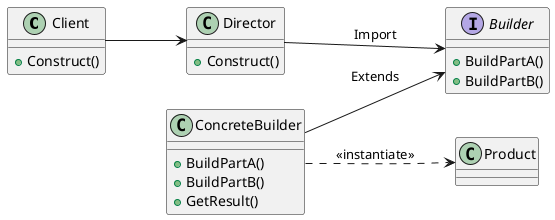 @startuml

left to right direction

Class Client {
    +Construct()
}

Class Director {
    +Construct()
}

interface Builder {
    +BuildPartA()
    +BuildPartB()
}

Class ConcreteBuilder {
    +BuildPartA()
    +BuildPartB()
    +GetResult()
}

Class Product {
}


Client --> Director
Director --> Builder : Import
ConcreteBuilder --> Builder : Extends
ConcreteBuilder -[dashed]-> Product : <<instantiate>>

@enduml
